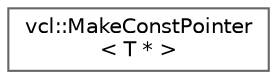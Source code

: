 digraph "Graphical Class Hierarchy"
{
 // LATEX_PDF_SIZE
  bgcolor="transparent";
  edge [fontname=Helvetica,fontsize=10,labelfontname=Helvetica,labelfontsize=10];
  node [fontname=Helvetica,fontsize=10,shape=box,height=0.2,width=0.4];
  rankdir="LR";
  Node0 [label="vcl::MakeConstPointer\l\< T * \>",height=0.2,width=0.4,color="grey40", fillcolor="white", style="filled",URL="$structvcl_1_1MakeConstPointer_3_01T_01_5_01_4.html",tooltip=" "];
}
